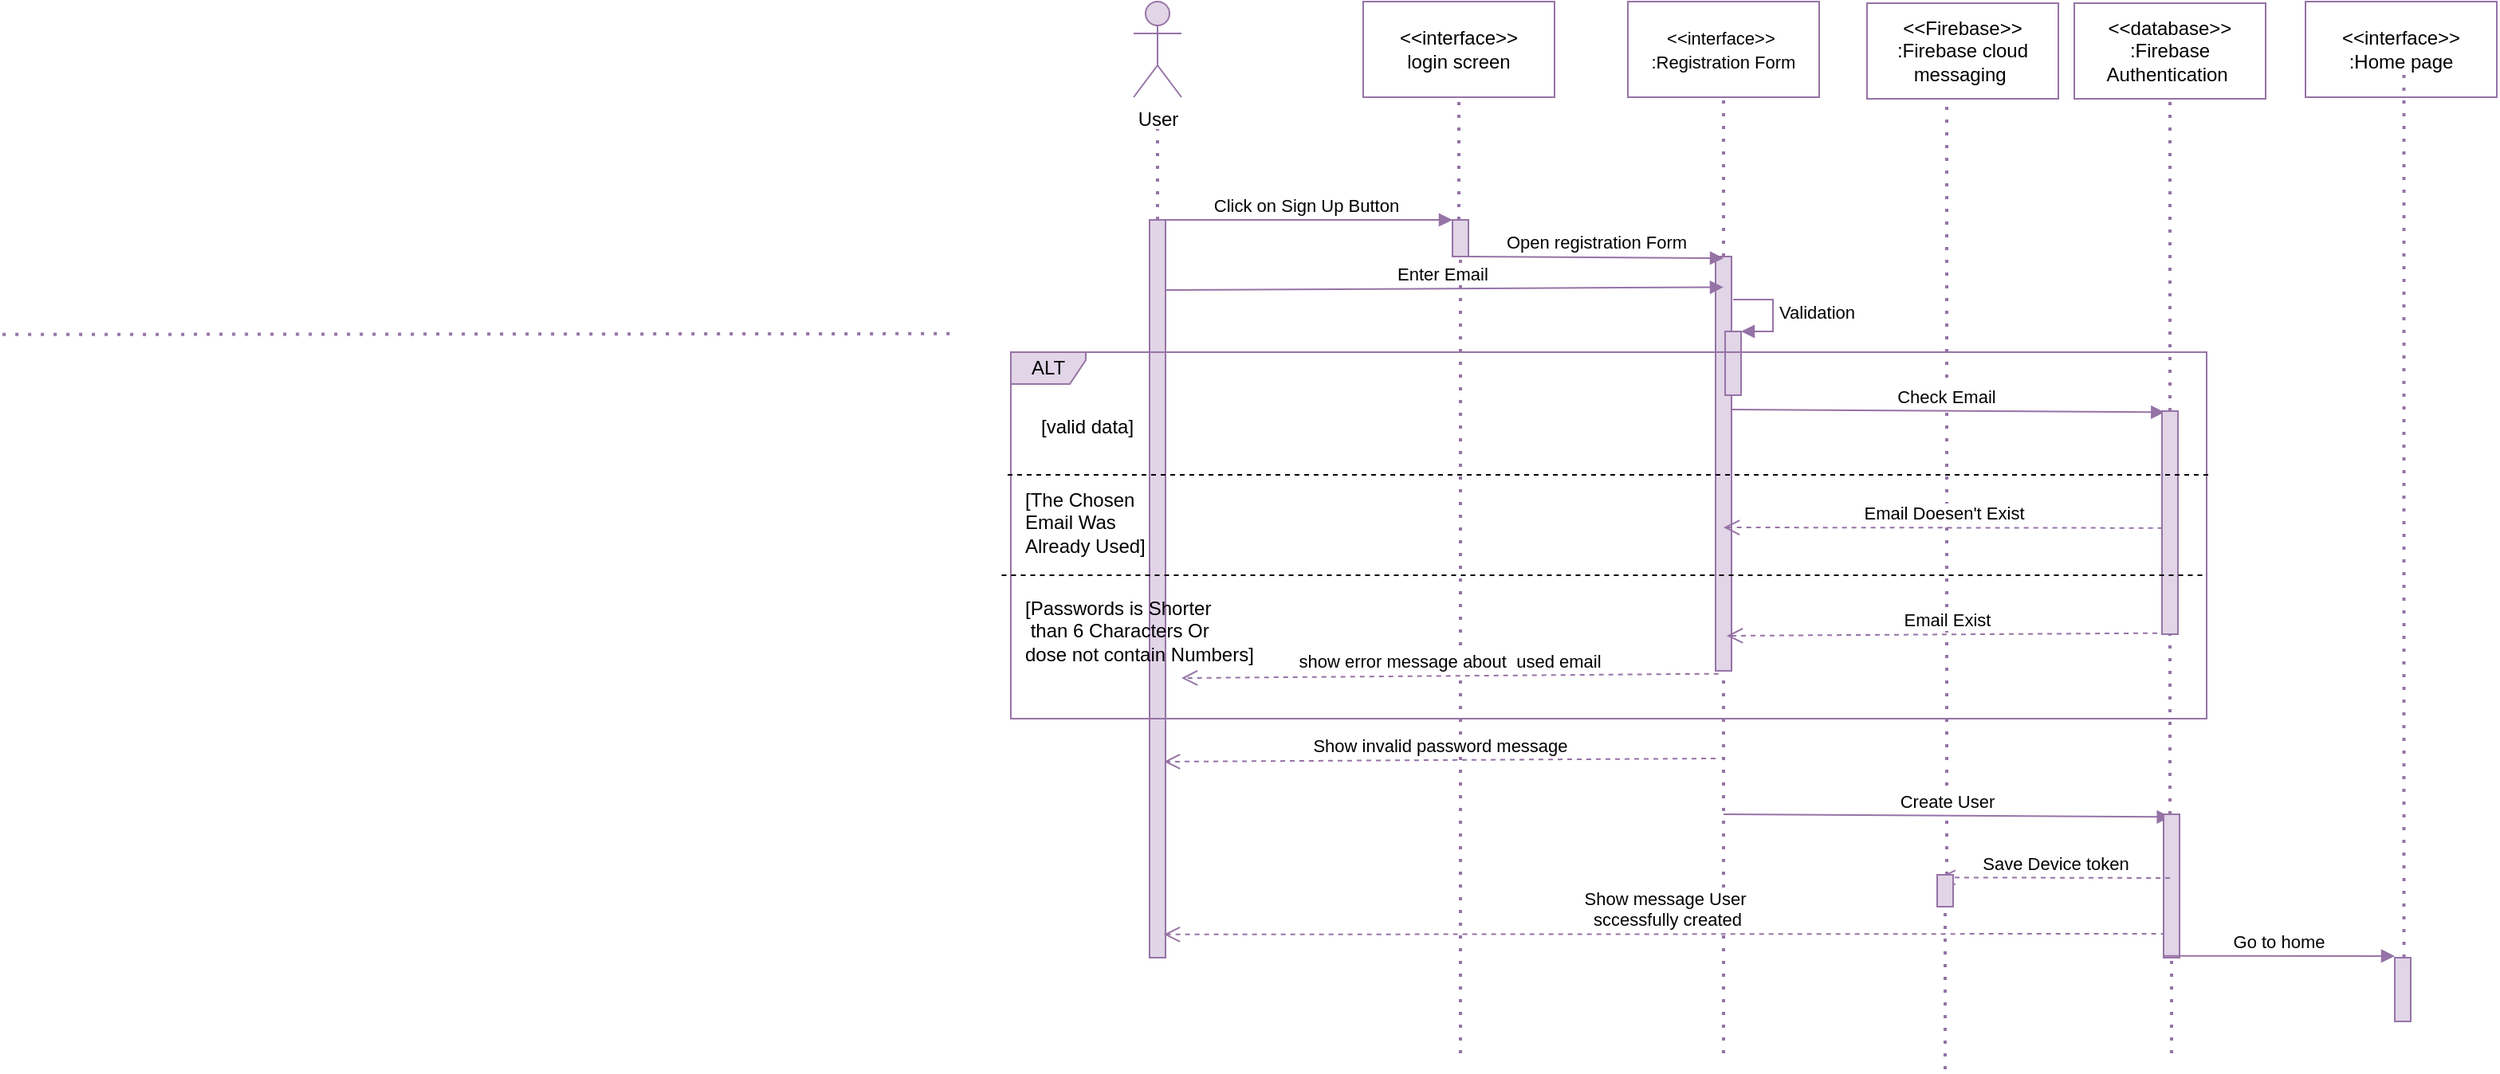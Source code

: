 <mxfile version="13.9.9" type="device" pages="2"><diagram id="bC_TjBdFZaNqBrMxomDK" name="Page-1"><mxGraphModel dx="2386" dy="1044" grid="1" gridSize="10" guides="1" tooltips="1" connect="1" arrows="1" fold="1" page="1" pageScale="1" pageWidth="850" pageHeight="1100" math="0" shadow="0"><root><mxCell id="0"/><mxCell id="1" parent="0"/><mxCell id="pqOVKnBIWBhL3LatEB23-1" value="" style="endArrow=none;dashed=1;html=1;dashPattern=1 3;strokeWidth=2;entryX=0.5;entryY=1;entryDx=0;entryDy=0;fillColor=#e1d5e7;strokeColor=#9673a6;" parent="1" source="pqOVKnBIWBhL3LatEB23-10" edge="1"><mxGeometry width="50" height="50" relative="1" as="geometry"><mxPoint x="730" y="880" as="sourcePoint"/><mxPoint x="730" y="111" as="targetPoint"/></mxGeometry></mxCell><mxCell id="HObAHBjG5xRYZwG4Q8BJ-3" value="" style="endArrow=none;dashed=1;html=1;dashPattern=1 3;strokeWidth=2;fillColor=#e1d5e7;strokeColor=#9673a6;" parent="1" source="HObAHBjG5xRYZwG4Q8BJ-2" edge="1"><mxGeometry width="50" height="50" relative="1" as="geometry"><mxPoint x="115" y="522.667" as="sourcePoint"/><mxPoint x="235" y="130" as="targetPoint"/></mxGeometry></mxCell><mxCell id="HObAHBjG5xRYZwG4Q8BJ-1" value="User" style="shape=umlActor;verticalLabelPosition=bottom;verticalAlign=top;html=1;fillColor=#e1d5e7;strokeColor=#9673a6;" parent="1" vertex="1"><mxGeometry x="220" y="50" width="30" height="60" as="geometry"/></mxCell><mxCell id="HObAHBjG5xRYZwG4Q8BJ-11" value="&amp;lt;&amp;lt;interface&amp;gt;&amp;gt;&lt;br&gt;login screen" style="rounded=0;whiteSpace=wrap;html=1;strokeColor=#9673a6;fillColor=none;" parent="1" vertex="1"><mxGeometry x="364" y="50" width="120" height="60" as="geometry"/></mxCell><mxCell id="HObAHBjG5xRYZwG4Q8BJ-12" value="" style="endArrow=none;dashed=1;html=1;dashPattern=1 3;strokeWidth=2;entryX=0.5;entryY=1;entryDx=0;entryDy=0;fillColor=#e1d5e7;strokeColor=#9673a6;" parent="1" source="HObAHBjG5xRYZwG4Q8BJ-13" target="HObAHBjG5xRYZwG4Q8BJ-11" edge="1"><mxGeometry width="50" height="50" relative="1" as="geometry"><mxPoint x="425" y="510" as="sourcePoint"/><mxPoint x="595" y="250" as="targetPoint"/></mxGeometry></mxCell><mxCell id="HObAHBjG5xRYZwG4Q8BJ-13" value="" style="html=1;points=[];perimeter=orthogonalPerimeter;fillColor=#e1d5e7;strokeColor=#9673a6;" parent="1" vertex="1"><mxGeometry x="420" y="187" width="10" height="23" as="geometry"/></mxCell><mxCell id="HObAHBjG5xRYZwG4Q8BJ-14" value="" style="endArrow=none;dashed=1;html=1;dashPattern=1 3;strokeWidth=2;entryX=0.5;entryY=1;entryDx=0;entryDy=0;fillColor=#e1d5e7;strokeColor=#9673a6;" parent="1" target="HObAHBjG5xRYZwG4Q8BJ-13" edge="1"><mxGeometry width="50" height="50" relative="1" as="geometry"><mxPoint x="425" y="710" as="sourcePoint"/><mxPoint x="425" y="110" as="targetPoint"/></mxGeometry></mxCell><mxCell id="HObAHBjG5xRYZwG4Q8BJ-18" value="Click on Sign Up Button" style="html=1;verticalAlign=bottom;endArrow=block;exitX=0.667;exitY=0;exitDx=0;exitDy=0;exitPerimeter=0;fillColor=#e1d5e7;strokeColor=#9673a6;" parent="1" source="HObAHBjG5xRYZwG4Q8BJ-2" target="HObAHBjG5xRYZwG4Q8BJ-13" edge="1"><mxGeometry width="80" relative="1" as="geometry"><mxPoint x="255" y="199" as="sourcePoint"/><mxPoint x="420" y="199" as="targetPoint"/></mxGeometry></mxCell><mxCell id="HObAHBjG5xRYZwG4Q8BJ-20" value="&lt;span style=&quot;font-size: 11px ; background-color: rgb(255 , 255 , 255)&quot;&gt;&amp;lt;&amp;lt;interface&amp;gt;&amp;gt;&amp;nbsp;&lt;br&gt;:Registration Form&lt;/span&gt;" style="rounded=0;whiteSpace=wrap;html=1;strokeColor=#9673a6;fillColor=none;" parent="1" vertex="1"><mxGeometry x="530" y="50" width="120" height="60" as="geometry"/></mxCell><mxCell id="HObAHBjG5xRYZwG4Q8BJ-21" value="" style="endArrow=none;dashed=1;html=1;dashPattern=1 3;strokeWidth=2;entryX=0.5;entryY=1;entryDx=0;entryDy=0;fillColor=#e1d5e7;strokeColor=#9673a6;" parent="1" source="HObAHBjG5xRYZwG4Q8BJ-22" target="HObAHBjG5xRYZwG4Q8BJ-20" edge="1"><mxGeometry width="50" height="50" relative="1" as="geometry"><mxPoint x="590" y="520" as="sourcePoint"/><mxPoint x="760" y="250" as="targetPoint"/></mxGeometry></mxCell><mxCell id="HObAHBjG5xRYZwG4Q8BJ-23" value="&amp;lt;&amp;lt;database&amp;gt;&amp;gt;&lt;br&gt;:Firebase&lt;br&gt;Authentication&amp;nbsp;" style="rounded=0;whiteSpace=wrap;html=1;strokeColor=#9673a6;fillColor=none;" parent="1" vertex="1"><mxGeometry x="810" y="51" width="120" height="60" as="geometry"/></mxCell><mxCell id="HObAHBjG5xRYZwG4Q8BJ-24" value="" style="endArrow=none;dashed=1;html=1;dashPattern=1 3;strokeWidth=2;entryX=0.5;entryY=1;entryDx=0;entryDy=0;fillColor=#e1d5e7;strokeColor=#9673a6;" parent="1" source="pqOVKnBIWBhL3LatEB23-2" target="HObAHBjG5xRYZwG4Q8BJ-23" edge="1"><mxGeometry width="50" height="50" relative="1" as="geometry"><mxPoint x="960" y="880" as="sourcePoint"/><mxPoint x="920" y="250" as="targetPoint"/></mxGeometry></mxCell><mxCell id="HObAHBjG5xRYZwG4Q8BJ-22" value="" style="html=1;points=[];perimeter=orthogonalPerimeter;fillColor=#e1d5e7;strokeColor=#9673a6;" parent="1" vertex="1"><mxGeometry x="585" y="210" width="10" height="260" as="geometry"/></mxCell><mxCell id="HObAHBjG5xRYZwG4Q8BJ-28" value="" style="endArrow=none;dashed=1;html=1;dashPattern=1 3;strokeWidth=2;entryX=0.5;entryY=1;entryDx=0;entryDy=0;fillColor=#e1d5e7;strokeColor=#9673a6;" parent="1" target="HObAHBjG5xRYZwG4Q8BJ-22" edge="1"><mxGeometry width="50" height="50" relative="1" as="geometry"><mxPoint x="590" y="710" as="sourcePoint"/><mxPoint x="590" y="110" as="targetPoint"/></mxGeometry></mxCell><mxCell id="HObAHBjG5xRYZwG4Q8BJ-31" value="Open registration Form" style="html=1;verticalAlign=bottom;endArrow=block;exitX=0.267;exitY=-0.005;exitDx=0;exitDy=0;exitPerimeter=0;fillColor=#e1d5e7;strokeColor=#9673a6;" parent="1" edge="1"><mxGeometry width="80" relative="1" as="geometry"><mxPoint x="430" y="210.0" as="sourcePoint"/><mxPoint x="590" y="211" as="targetPoint"/></mxGeometry></mxCell><mxCell id="HObAHBjG5xRYZwG4Q8BJ-33" value="Enter Email&amp;nbsp;" style="html=1;verticalAlign=bottom;endArrow=block;exitX=0.267;exitY=-0.005;exitDx=0;exitDy=0;exitPerimeter=0;fillColor=#e1d5e7;strokeColor=#9673a6;entryX=0.5;entryY=0.087;entryDx=0;entryDy=0;entryPerimeter=0;" parent="1" edge="1"><mxGeometry width="80" relative="1" as="geometry"><mxPoint x="240" y="231" as="sourcePoint"/><mxPoint x="590" y="229.23" as="targetPoint"/></mxGeometry></mxCell><mxCell id="HObAHBjG5xRYZwG4Q8BJ-38" value="Check Email&amp;nbsp;" style="html=1;verticalAlign=bottom;endArrow=block;exitX=0.267;exitY=-0.005;exitDx=0;exitDy=0;exitPerimeter=0;fillColor=#e1d5e7;strokeColor=#9673a6;entryX=0.167;entryY=0.005;entryDx=0;entryDy=0;entryPerimeter=0;" parent="1" target="pqOVKnBIWBhL3LatEB23-2" edge="1"><mxGeometry width="80" relative="1" as="geometry"><mxPoint x="595" y="306" as="sourcePoint"/><mxPoint x="960" y="307" as="targetPoint"/></mxGeometry></mxCell><mxCell id="HObAHBjG5xRYZwG4Q8BJ-40" value="" style="endArrow=none;dashed=1;html=1;dashPattern=1 3;strokeWidth=2;exitX=0.001;exitY=0.523;exitDx=0;exitDy=0;exitPerimeter=0;entryX=0.996;entryY=0.52;entryDx=0;entryDy=0;entryPerimeter=0;fillColor=#e1d5e7;strokeColor=#9673a6;" parent="1" edge="1"><mxGeometry width="50" height="50" relative="1" as="geometry"><mxPoint x="-489.4" y="258.91" as="sourcePoint"/><mxPoint x="107.6" y="258.4" as="targetPoint"/></mxGeometry></mxCell><mxCell id="TUSLfFgZBcZaIU3HThUf-1" value="[valid data]" style="text;html=1;align=left;verticalAlign=middle;resizable=0;points=[];autosize=1;" parent="1" vertex="1"><mxGeometry x="160" y="307" width="70" height="20" as="geometry"/></mxCell><mxCell id="TUSLfFgZBcZaIU3HThUf-4" value="[The Chosen &lt;br&gt;Email Was &lt;br&gt;Already Used]" style="text;html=1;align=left;verticalAlign=middle;resizable=0;points=[];autosize=1;" parent="1" vertex="1"><mxGeometry x="150" y="352" width="90" height="50" as="geometry"/></mxCell><mxCell id="TUSLfFgZBcZaIU3HThUf-5" value="Email Doesen't Exist" style="html=1;verticalAlign=bottom;endArrow=open;dashed=1;endSize=8;fillColor=#e1d5e7;strokeColor=#9673a6;exitX=0.033;exitY=0.524;exitDx=0;exitDy=0;exitPerimeter=0;" parent="1" source="pqOVKnBIWBhL3LatEB23-2" edge="1"><mxGeometry relative="1" as="geometry"><mxPoint x="960" y="380" as="sourcePoint"/><mxPoint x="590" y="380" as="targetPoint"/></mxGeometry></mxCell><mxCell id="TUSLfFgZBcZaIU3HThUf-7" value="Email Exist" style="html=1;verticalAlign=bottom;endArrow=open;dashed=1;endSize=8;fillColor=#e1d5e7;strokeColor=#9673a6;exitX=0.3;exitY=0.995;exitDx=0;exitDy=0;exitPerimeter=0;" parent="1" source="pqOVKnBIWBhL3LatEB23-2" edge="1"><mxGeometry relative="1" as="geometry"><mxPoint x="960" y="448" as="sourcePoint"/><mxPoint x="592" y="448" as="targetPoint"/></mxGeometry></mxCell><mxCell id="TUSLfFgZBcZaIU3HThUf-8" value="show error message about&amp;nbsp; used email" style="html=1;verticalAlign=bottom;endArrow=open;dashed=1;endSize=8;fillColor=#e1d5e7;strokeColor=#9673a6;exitX=0.186;exitY=1.007;exitDx=0;exitDy=0;exitPerimeter=0;entryX=2;entryY=0.621;entryDx=0;entryDy=0;entryPerimeter=0;" parent="1" source="HObAHBjG5xRYZwG4Q8BJ-22" target="HObAHBjG5xRYZwG4Q8BJ-2" edge="1"><mxGeometry relative="1" as="geometry"><mxPoint x="567.0" y="500" as="sourcePoint"/><mxPoint x="235" y="500" as="targetPoint"/></mxGeometry></mxCell><mxCell id="TUSLfFgZBcZaIU3HThUf-14" value="Show invalid password message" style="html=1;verticalAlign=bottom;endArrow=open;dashed=1;endSize=8;fillColor=#e1d5e7;strokeColor=#9673a6;exitX=0.186;exitY=1.007;exitDx=0;exitDy=0;exitPerimeter=0;" parent="1" edge="1"><mxGeometry relative="1" as="geometry"><mxPoint x="585.0" y="525" as="sourcePoint"/><mxPoint x="239" y="527" as="targetPoint"/></mxGeometry></mxCell><mxCell id="HObAHBjG5xRYZwG4Q8BJ-2" value="" style="html=1;points=[];perimeter=orthogonalPerimeter;fillColor=#e1d5e7;strokeColor=#9673a6;" parent="1" vertex="1"><mxGeometry x="230" y="187" width="10" height="463" as="geometry"/></mxCell><mxCell id="TUSLfFgZBcZaIU3HThUf-23" value="&amp;lt;&amp;lt;interface&amp;gt;&amp;gt;&lt;br&gt;:Home page" style="rounded=0;whiteSpace=wrap;html=1;strokeColor=#9673a6;fillColor=none;" parent="1" vertex="1"><mxGeometry x="955" y="50" width="120" height="60" as="geometry"/></mxCell><mxCell id="TUSLfFgZBcZaIU3HThUf-24" value="" style="endArrow=none;dashed=1;html=1;dashPattern=1 3;strokeWidth=2;entryX=0.5;entryY=1;entryDx=0;entryDy=0;fillColor=#e1d5e7;strokeColor=#9673a6;" parent="1" edge="1"><mxGeometry width="50" height="50" relative="1" as="geometry"><mxPoint x="1016.75" y="650.0" as="sourcePoint"/><mxPoint x="1016.75" y="93.5" as="targetPoint"/></mxGeometry></mxCell><mxCell id="TUSLfFgZBcZaIU3HThUf-32" value="Create User" style="html=1;verticalAlign=bottom;endArrow=block;fillColor=#e1d5e7;strokeColor=#9673a6;entryX=0.433;entryY=0.019;entryDx=0;entryDy=0;entryPerimeter=0;" parent="1" target="TUSLfFgZBcZaIU3HThUf-30" edge="1"><mxGeometry width="80" relative="1" as="geometry"><mxPoint x="590" y="560" as="sourcePoint"/><mxPoint x="960" y="560" as="targetPoint"/></mxGeometry></mxCell><mxCell id="TUSLfFgZBcZaIU3HThUf-40" value="Show message User&lt;br&gt;&amp;nbsp;sccessfully created" style="html=1;verticalAlign=bottom;endArrow=open;dashed=1;endSize=8;entryX=0.894;entryY=0.725;entryDx=0;entryDy=0;entryPerimeter=0;fillColor=#e1d5e7;strokeColor=#9673a6;exitX=0.133;exitY=0.833;exitDx=0;exitDy=0;exitPerimeter=0;" parent="1" source="TUSLfFgZBcZaIU3HThUf-30" edge="1"><mxGeometry relative="1" as="geometry"><mxPoint x="955" y="635.04" as="sourcePoint"/><mxPoint x="238.94" y="635.425" as="targetPoint"/></mxGeometry></mxCell><mxCell id="NxhFyi7lVWWUrR0AEi_E-1" value="" style="html=1;points=[];perimeter=orthogonalPerimeter;fillColor=#e1d5e7;strokeColor=#9673a6;" parent="1" vertex="1"><mxGeometry x="591.0" y="257" width="10" height="40" as="geometry"/></mxCell><mxCell id="NxhFyi7lVWWUrR0AEi_E-2" value="Validation" style="edgeStyle=orthogonalEdgeStyle;html=1;align=left;spacingLeft=2;endArrow=block;rounded=0;entryX=1;entryY=0;fillColor=#e1d5e7;strokeColor=#9673a6;" parent="1" target="NxhFyi7lVWWUrR0AEi_E-1" edge="1"><mxGeometry relative="1" as="geometry"><mxPoint x="596" y="237" as="sourcePoint"/><Array as="points"><mxPoint x="621.0" y="237"/></Array></mxGeometry></mxCell><mxCell id="slrXG8cycRqpQTu1H_NF-1" value="&amp;lt;&amp;lt;Firebase&amp;gt;&amp;gt;&lt;br&gt;:Firebase cloud messaging&amp;nbsp;" style="rounded=0;whiteSpace=wrap;html=1;strokeColor=#9673a6;fillColor=none;" parent="1" vertex="1"><mxGeometry x="680" y="51" width="120" height="60" as="geometry"/></mxCell><mxCell id="pqOVKnBIWBhL3LatEB23-2" value="" style="html=1;points=[];perimeter=orthogonalPerimeter;fillColor=#e1d5e7;strokeColor=#9673a6;" parent="1" vertex="1"><mxGeometry x="865" y="307" width="10" height="140" as="geometry"/></mxCell><mxCell id="pqOVKnBIWBhL3LatEB23-3" value="" style="endArrow=none;dashed=1;html=1;dashPattern=1 3;strokeWidth=2;entryX=0.5;entryY=1;entryDx=0;entryDy=0;fillColor=#e1d5e7;strokeColor=#9673a6;" parent="1" source="TUSLfFgZBcZaIU3HThUf-30" target="pqOVKnBIWBhL3LatEB23-2" edge="1"><mxGeometry width="50" height="50" relative="1" as="geometry"><mxPoint x="960" y="880.0" as="sourcePoint"/><mxPoint x="960" y="111" as="targetPoint"/></mxGeometry></mxCell><mxCell id="TUSLfFgZBcZaIU3HThUf-30" value="" style="html=1;points=[];perimeter=orthogonalPerimeter;fillColor=#e1d5e7;strokeColor=#9673a6;" parent="1" vertex="1"><mxGeometry x="866" y="560" width="10" height="90" as="geometry"/></mxCell><mxCell id="pqOVKnBIWBhL3LatEB23-4" value="" style="endArrow=none;dashed=1;html=1;dashPattern=1 3;strokeWidth=2;entryX=0.5;entryY=1;entryDx=0;entryDy=0;fillColor=#e1d5e7;strokeColor=#9673a6;" parent="1" target="TUSLfFgZBcZaIU3HThUf-30" edge="1"><mxGeometry width="50" height="50" relative="1" as="geometry"><mxPoint x="871" y="710" as="sourcePoint"/><mxPoint x="960" y="447" as="targetPoint"/></mxGeometry></mxCell><mxCell id="pqOVKnBIWBhL3LatEB23-5" value="Save Device token" style="html=1;verticalAlign=bottom;endArrow=open;dashed=1;endSize=8;fillColor=#e1d5e7;strokeColor=#9673a6;entryX=0.133;entryY=0.083;entryDx=0;entryDy=0;entryPerimeter=0;" parent="1" target="pqOVKnBIWBhL3LatEB23-10" edge="1"><mxGeometry relative="1" as="geometry"><mxPoint x="870" y="600" as="sourcePoint"/><mxPoint x="790" y="600" as="targetPoint"/></mxGeometry></mxCell><mxCell id="pqOVKnBIWBhL3LatEB23-6" value="" style="html=1;points=[];perimeter=orthogonalPerimeter;fillColor=#e1d5e7;strokeColor=#9673a6;" parent="1" vertex="1"><mxGeometry x="1011" y="650" width="10" height="40" as="geometry"/></mxCell><mxCell id="pqOVKnBIWBhL3LatEB23-8" value="Go to home" style="html=1;verticalAlign=bottom;endArrow=block;fillColor=#e1d5e7;strokeColor=#9673a6;" parent="1" edge="1"><mxGeometry width="80" relative="1" as="geometry"><mxPoint x="866" y="648.82" as="sourcePoint"/><mxPoint x="1011" y="649" as="targetPoint"/></mxGeometry></mxCell><mxCell id="pqOVKnBIWBhL3LatEB23-10" value="" style="html=1;points=[];perimeter=orthogonalPerimeter;fillColor=#e1d5e7;strokeColor=#9673a6;" parent="1" vertex="1"><mxGeometry x="724" y="598" width="10" height="20" as="geometry"/></mxCell><mxCell id="pqOVKnBIWBhL3LatEB23-11" value="" style="endArrow=none;dashed=1;html=1;dashPattern=1 3;strokeWidth=2;entryX=0.5;entryY=1;entryDx=0;entryDy=0;fillColor=#e1d5e7;strokeColor=#9673a6;" parent="1" target="pqOVKnBIWBhL3LatEB23-10" edge="1"><mxGeometry width="50" height="50" relative="1" as="geometry"><mxPoint x="729" y="720" as="sourcePoint"/><mxPoint x="730" y="111" as="targetPoint"/></mxGeometry></mxCell><mxCell id="pqOVKnBIWBhL3LatEB23-13" value="ALT" style="shape=umlFrame;whiteSpace=wrap;html=1;width=47;height=20;fillColor=#e1d5e7;strokeColor=#9673a6;" parent="1" vertex="1"><mxGeometry x="143" y="270" width="750" height="230" as="geometry"/></mxCell><mxCell id="pqOVKnBIWBhL3LatEB23-15" value="" style="endArrow=none;dashed=1;html=1;entryX=1.005;entryY=0.335;entryDx=0;entryDy=0;entryPerimeter=0;" parent="1" target="pqOVKnBIWBhL3LatEB23-13" edge="1"><mxGeometry width="50" height="50" relative="1" as="geometry"><mxPoint x="141" y="347" as="sourcePoint"/><mxPoint x="530" y="-70" as="targetPoint"/></mxGeometry></mxCell><mxCell id="pqOVKnBIWBhL3LatEB23-16" value="" style="endArrow=none;dashed=1;html=1;entryX=1.005;entryY=0.335;entryDx=0;entryDy=0;entryPerimeter=0;" parent="1" edge="1"><mxGeometry width="50" height="50" relative="1" as="geometry"><mxPoint x="137.25" y="410" as="sourcePoint"/><mxPoint x="893.0" y="410.05" as="targetPoint"/></mxGeometry></mxCell><mxCell id="TUSLfFgZBcZaIU3HThUf-13" value="[Passwords is Shorter&lt;br&gt;&amp;nbsp;than 6 Characters Or &lt;br&gt;dose not contain Numbers]" style="text;html=1;align=left;verticalAlign=middle;resizable=0;points=[];autosize=1;" parent="1" vertex="1"><mxGeometry x="150" y="420" width="160" height="50" as="geometry"/></mxCell></root></mxGraphModel></diagram><diagram id="3h4NI6V6QsBTpo2manRs" name="Page-2"><mxGraphModel dx="3894" dy="1491" grid="1" gridSize="10" guides="1" tooltips="1" connect="1" arrows="1" fold="1" page="1" pageScale="1" pageWidth="850" pageHeight="1100" math="0" shadow="0"><root><mxCell id="B3dvSgX94-yw9jVNVRhY-0"/><mxCell id="B3dvSgX94-yw9jVNVRhY-1" parent="B3dvSgX94-yw9jVNVRhY-0"/><mxCell id="b_Xq_Doa9O3blFjpWac--13" value="" style="rounded=0;whiteSpace=wrap;html=1;strokeColor=none;" parent="B3dvSgX94-yw9jVNVRhY-1" vertex="1"><mxGeometry x="-1010" y="90" width="1060" height="840" as="geometry"/></mxCell><mxCell id="b_Xq_Doa9O3blFjpWac--4" value="" style="html=1;points=[];perimeter=orthogonalPerimeter;fillColor=#e1d5e7;strokeColor=#9673a6;" parent="B3dvSgX94-yw9jVNVRhY-1" vertex="1"><mxGeometry x="-230" y="620" width="10" height="20" as="geometry"/></mxCell><mxCell id="bVtZTTflMkBx6Hbcoe5M-1" value="ALT" style="shape=umlFrame;whiteSpace=wrap;html=1;fillColor=#e1d5e7;strokeColor=#9673a6;container=0;" parent="B3dvSgX94-yw9jVNVRhY-1" vertex="1"><mxGeometry x="-960" y="600" width="960" height="250" as="geometry"/></mxCell><mxCell id="xFb6gglfKe0CKpQGHH6m-56" value="ALT" style="shape=umlFrame;whiteSpace=wrap;html=1;fillColor=#e1d5e7;strokeColor=#9673a6;container=0;" parent="B3dvSgX94-yw9jVNVRhY-1" vertex="1"><mxGeometry x="-990" y="262.59" width="1020" height="607.41" as="geometry"/></mxCell><mxCell id="Bw2q50MKTw46mEUWMkQk-50" value="USer" style="shape=umlActor;verticalLabelPosition=bottom;verticalAlign=top;html=1;fillColor=#e1d5e7;strokeColor=#9673a6;" parent="B3dvSgX94-yw9jVNVRhY-1" vertex="1"><mxGeometry x="451" y="120" width="30" height="60" as="geometry"/></mxCell><mxCell id="Bw2q50MKTw46mEUWMkQk-51" value="&amp;lt;&amp;lt;interface&amp;gt;&amp;gt;&lt;br&gt;:Login&lt;br&gt;screen" style="html=1;fillColor=#e1d5e7;strokeColor=#9673a6;" parent="B3dvSgX94-yw9jVNVRhY-1" vertex="1"><mxGeometry x="601" y="120" width="110" height="50" as="geometry"/></mxCell><mxCell id="Bw2q50MKTw46mEUWMkQk-52" value="" style="endArrow=none;dashed=1;html=1;fillColor=#e1d5e7;strokeColor=#9673a6;" parent="B3dvSgX94-yw9jVNVRhY-1" source="Bw2q50MKTw46mEUWMkQk-53" target="Bw2q50MKTw46mEUWMkQk-50" edge="1"><mxGeometry width="50" height="50" relative="1" as="geometry"><mxPoint x="466.35" y="721" as="sourcePoint"/><mxPoint x="465.41" y="250" as="targetPoint"/></mxGeometry></mxCell><mxCell id="Bw2q50MKTw46mEUWMkQk-53" value="" style="html=1;points=[];perimeter=orthogonalPerimeter;fillColor=#e1d5e7;strokeColor=#9673a6;" parent="B3dvSgX94-yw9jVNVRhY-1" vertex="1"><mxGeometry x="461" y="230" width="10" height="290" as="geometry"/></mxCell><mxCell id="Bw2q50MKTw46mEUWMkQk-55" value="" style="endArrow=none;dashed=1;html=1;fillColor=#e1d5e7;strokeColor=#9673a6;" parent="B3dvSgX94-yw9jVNVRhY-1" target="Bw2q50MKTw46mEUWMkQk-53" edge="1"><mxGeometry width="50" height="50" relative="1" as="geometry"><mxPoint x="466" y="550" as="sourcePoint"/><mxPoint x="466.018" y="180" as="targetPoint"/></mxGeometry></mxCell><mxCell id="Bw2q50MKTw46mEUWMkQk-56" value="" style="endArrow=none;dashed=1;html=1;fillColor=#e1d5e7;strokeColor=#9673a6;entryX=0.5;entryY=1;entryDx=0;entryDy=0;" parent="B3dvSgX94-yw9jVNVRhY-1" source="Bw2q50MKTw46mEUWMkQk-59" target="Bw2q50MKTw46mEUWMkQk-51" edge="1"><mxGeometry width="50" height="50" relative="1" as="geometry"><mxPoint x="655" y="690" as="sourcePoint"/><mxPoint x="655.41" y="180" as="targetPoint"/></mxGeometry></mxCell><mxCell id="Bw2q50MKTw46mEUWMkQk-57" value="&amp;lt;&amp;lt;Database&amp;gt;&amp;gt;&lt;br&gt;:Firebase&amp;nbsp;&lt;br&gt;authentication&amp;nbsp;" style="html=1;fillColor=#e1d5e7;strokeColor=#9673a6;" parent="B3dvSgX94-yw9jVNVRhY-1" vertex="1"><mxGeometry x="761" y="120" width="110" height="50" as="geometry"/></mxCell><mxCell id="Bw2q50MKTw46mEUWMkQk-58" value="" style="endArrow=none;dashed=1;html=1;fillColor=#e1d5e7;strokeColor=#9673a6;entryX=0.5;entryY=1;entryDx=0;entryDy=0;" parent="B3dvSgX94-yw9jVNVRhY-1" source="Bw2q50MKTw46mEUWMkQk-64" target="Bw2q50MKTw46mEUWMkQk-57" edge="1"><mxGeometry width="50" height="50" relative="1" as="geometry"><mxPoint x="816" y="679" as="sourcePoint"/><mxPoint x="802.0" y="180" as="targetPoint"/></mxGeometry></mxCell><mxCell id="Bw2q50MKTw46mEUWMkQk-60" value="" style="endArrow=none;dashed=1;html=1;fillColor=#e1d5e7;strokeColor=#9673a6;entryX=0.5;entryY=1;entryDx=0;entryDy=0;" parent="B3dvSgX94-yw9jVNVRhY-1" target="Bw2q50MKTw46mEUWMkQk-59" edge="1"><mxGeometry width="50" height="50" relative="1" as="geometry"><mxPoint x="656" y="540" as="sourcePoint"/><mxPoint x="656.0" y="170" as="targetPoint"/></mxGeometry></mxCell><mxCell id="Bw2q50MKTw46mEUWMkQk-65" value="" style="endArrow=none;dashed=1;html=1;fillColor=#e1d5e7;strokeColor=#9673a6;entryX=0.5;entryY=1;entryDx=0;entryDy=0;" parent="B3dvSgX94-yw9jVNVRhY-1" target="Bw2q50MKTw46mEUWMkQk-64" edge="1"><mxGeometry width="50" height="50" relative="1" as="geometry"><mxPoint x="816" y="550" as="sourcePoint"/><mxPoint x="816" y="170" as="targetPoint"/></mxGeometry></mxCell><mxCell id="Bw2q50MKTw46mEUWMkQk-67" value="enter login data" style="html=1;verticalAlign=bottom;endArrow=block;fillColor=#e1d5e7;strokeColor=#9673a6;" parent="B3dvSgX94-yw9jVNVRhY-1" edge="1"><mxGeometry width="80" relative="1" as="geometry"><mxPoint x="471" y="229" as="sourcePoint"/><mxPoint x="651" y="229" as="targetPoint"/></mxGeometry></mxCell><mxCell id="Bw2q50MKTw46mEUWMkQk-70" value="" style="group;container=1;" parent="B3dvSgX94-yw9jVNVRhY-1" vertex="1" connectable="0"><mxGeometry x="481" y="250" width="660" height="410" as="geometry"/></mxCell><mxCell id="Bw2q50MKTw46mEUWMkQk-68" value="ALT" style="shape=umlFrame;whiteSpace=wrap;html=1;fillColor=#e1d5e7;strokeColor=#9673a6;container=0;" parent="Bw2q50MKTw46mEUWMkQk-70" vertex="1"><mxGeometry x="-120" y="12.59" width="640" height="237.41" as="geometry"/></mxCell><mxCell id="Bw2q50MKTw46mEUWMkQk-69" value="" style="endArrow=none;dashed=1;html=1;fillColor=#e1d5e7;strokeColor=#9673a6;entryX=-0.004;entryY=0.565;entryDx=0;entryDy=0;entryPerimeter=0;" parent="Bw2q50MKTw46mEUWMkQk-70" target="Bw2q50MKTw46mEUWMkQk-68" edge="1"><mxGeometry width="50" height="50" relative="1" as="geometry"><mxPoint x="519" y="144" as="sourcePoint"/><mxPoint x="-81" y="144" as="targetPoint"/></mxGeometry></mxCell><mxCell id="ctWoTsi1yTUHSpK2AkZ9-0" value="exist log in data" style="html=1;verticalAlign=bottom;endArrow=open;dashed=1;endSize=8;fillColor=#e1d5e7;strokeColor=#9673a6;" parent="Bw2q50MKTw46mEUWMkQk-70" edge="1"><mxGeometry relative="1" as="geometry"><mxPoint x="330" y="85.63" as="sourcePoint"/><mxPoint x="180" y="85.63" as="targetPoint"/></mxGeometry></mxCell><mxCell id="ctWoTsi1yTUHSpK2AkZ9-3" value="Go to home" style="html=1;verticalAlign=bottom;endArrow=open;dashed=1;endSize=8;fillColor=#e1d5e7;strokeColor=#9673a6;entryX=0.5;entryY=-0.013;entryDx=0;entryDy=0;entryPerimeter=0;" parent="Bw2q50MKTw46mEUWMkQk-70" target="ctWoTsi1yTUHSpK2AkZ9-4" edge="1"><mxGeometry relative="1" as="geometry"><mxPoint x="343" y="105.778" as="sourcePoint"/><mxPoint x="640" y="113.333" as="targetPoint"/></mxGeometry></mxCell><mxCell id="ctWoTsi1yTUHSpK2AkZ9-4" value="" style="html=1;points=[];perimeter=orthogonalPerimeter;fillColor=#e1d5e7;strokeColor=#9673a6;" parent="Bw2q50MKTw46mEUWMkQk-70" vertex="1"><mxGeometry x="475" y="107.037" width="10" height="31.481" as="geometry"/></mxCell><mxCell id="Bw2q50MKTw46mEUWMkQk-64" value="" style="html=1;points=[];perimeter=orthogonalPerimeter;fillColor=#e1d5e7;strokeColor=#9673a6;" parent="Bw2q50MKTw46mEUWMkQk-70" vertex="1"><mxGeometry x="330" y="-12.59" width="10" height="122.59" as="geometry"/></mxCell><mxCell id="xFb6gglfKe0CKpQGHH6m-6" value="Email or password&lt;br&gt;&amp;nbsp;are wrong" style="html=1;verticalAlign=bottom;endArrow=open;dashed=1;endSize=8;fillColor=#e1d5e7;strokeColor=#9673a6;" parent="Bw2q50MKTw46mEUWMkQk-70" edge="1"><mxGeometry x="120" y="377.778" as="geometry"><mxPoint x="330" y="239.259" as="sourcePoint"/><mxPoint x="180" y="239.259" as="targetPoint"/></mxGeometry></mxCell><mxCell id="xFb6gglfKe0CKpQGHH6m-9" value="Check your internet &lt;br&gt;connection" style="html=1;verticalAlign=bottom;endArrow=open;dashed=1;endSize=8;fillColor=#e1d5e7;strokeColor=#9673a6;" parent="Bw2q50MKTw46mEUWMkQk-70" edge="1"><mxGeometry y="12.593" as="geometry"><mxPoint x="330.0" y="188.889" as="sourcePoint"/><mxPoint x="180.0" y="188.889" as="targetPoint"/></mxGeometry></mxCell><mxCell id="Bw2q50MKTw46mEUWMkQk-72" value="[correct login data]" style="text;html=1;strokeColor=none;fillColor=none;align=center;verticalAlign=middle;whiteSpace=wrap;rounded=0;" parent="Bw2q50MKTw46mEUWMkQk-70" vertex="1"><mxGeometry x="-121" y="57.78" width="107.96" height="20" as="geometry"/></mxCell><mxCell id="ctWoTsi1yTUHSpK2AkZ9-6" value="[invalid login data]" style="text;html=1;strokeColor=none;fillColor=none;align=center;verticalAlign=middle;whiteSpace=wrap;rounded=0;" parent="Bw2q50MKTw46mEUWMkQk-70" vertex="1"><mxGeometry x="-121" y="167.78" width="107.96" height="20" as="geometry"/></mxCell><mxCell id="b_Xq_Doa9O3blFjpWac--0" value="" style="html=1;points=[];perimeter=orthogonalPerimeter;fillColor=#e1d5e7;strokeColor=#9673a6;" parent="Bw2q50MKTw46mEUWMkQk-70" vertex="1"><mxGeometry x="169" y="187.78" width="10" height="60" as="geometry"/></mxCell><mxCell id="b_Xq_Doa9O3blFjpWac--2" value="" style="html=1;points=[];perimeter=orthogonalPerimeter;fillColor=#e1d5e7;strokeColor=#9673a6;" parent="Bw2q50MKTw46mEUWMkQk-70" vertex="1"><mxGeometry x="330" y="177.78" width="10" height="70" as="geometry"/></mxCell><mxCell id="Bw2q50MKTw46mEUWMkQk-59" value="" style="html=1;points=[];perimeter=orthogonalPerimeter;fillColor=#e1d5e7;strokeColor=#9673a6;" parent="B3dvSgX94-yw9jVNVRhY-1" vertex="1"><mxGeometry x="651" y="230" width="10" height="110" as="geometry"/></mxCell><mxCell id="bawxOi_4mSynMdg7C2zz-0" value="Check login Data&amp;nbsp;" style="html=1;verticalAlign=bottom;endArrow=block;exitX=0.267;exitY=-0.005;exitDx=0;exitDy=0;exitPerimeter=0;fillColor=#e1d5e7;strokeColor=#9673a6;" parent="B3dvSgX94-yw9jVNVRhY-1" edge="1"><mxGeometry width="80" relative="1" as="geometry"><mxPoint x="661.76" y="240" as="sourcePoint"/><mxPoint x="811" y="241" as="targetPoint"/></mxGeometry></mxCell><mxCell id="xFb6gglfKe0CKpQGHH6m-2" value="" style="group" parent="B3dvSgX94-yw9jVNVRhY-1" vertex="1" connectable="0"><mxGeometry x="911" y="120" width="110" height="400" as="geometry"/></mxCell><mxCell id="Bw2q50MKTw46mEUWMkQk-71" value="&amp;lt;&amp;lt;interface&amp;gt;&amp;gt;&lt;br&gt;:Home" style="html=1;fillColor=#e1d5e7;strokeColor=#9673a6;" parent="xFb6gglfKe0CKpQGHH6m-2" vertex="1"><mxGeometry width="110" height="35.503" as="geometry"/></mxCell><mxCell id="ctWoTsi1yTUHSpK2AkZ9-1" value="" style="endArrow=none;dashed=1;html=1;fillColor=#e1d5e7;strokeColor=#9673a6;entryX=0.5;entryY=1;entryDx=0;entryDy=0;" parent="xFb6gglfKe0CKpQGHH6m-2" source="ctWoTsi1yTUHSpK2AkZ9-4" edge="1"><mxGeometry width="50" height="50" relative="1" as="geometry"><mxPoint x="50" y="400" as="sourcePoint"/><mxPoint x="50.5" y="35.503" as="targetPoint"/></mxGeometry></mxCell><mxCell id="ctWoTsi1yTUHSpK2AkZ9-5" value="" style="endArrow=none;dashed=1;html=1;fillColor=#e1d5e7;strokeColor=#9673a6;entryX=0.5;entryY=1;entryDx=0;entryDy=0;" parent="xFb6gglfKe0CKpQGHH6m-2" target="ctWoTsi1yTUHSpK2AkZ9-4" edge="1"><mxGeometry width="50" height="50" relative="1" as="geometry"><mxPoint x="50" y="400" as="sourcePoint"/><mxPoint x="50.5" y="35.503" as="targetPoint"/></mxGeometry></mxCell><mxCell id="xFb6gglfKe0CKpQGHH6m-21" value="USer" style="shape=umlActor;verticalLabelPosition=bottom;verticalAlign=top;html=1;fillColor=#e1d5e7;strokeColor=#9673a6;" parent="B3dvSgX94-yw9jVNVRhY-1" vertex="1"><mxGeometry x="-880" y="120" width="30" height="60" as="geometry"/></mxCell><mxCell id="xFb6gglfKe0CKpQGHH6m-22" value="Login&lt;br&gt;screen" style="html=1;fillColor=#e1d5e7;strokeColor=#9673a6;" parent="B3dvSgX94-yw9jVNVRhY-1" vertex="1"><mxGeometry x="-730" y="120" width="110" height="50" as="geometry"/></mxCell><mxCell id="xFb6gglfKe0CKpQGHH6m-23" value="" style="endArrow=none;dashed=1;html=1;fillColor=#e1d5e7;strokeColor=#9673a6;" parent="B3dvSgX94-yw9jVNVRhY-1" source="xFb6gglfKe0CKpQGHH6m-24" target="xFb6gglfKe0CKpQGHH6m-21" edge="1"><mxGeometry width="50" height="50" relative="1" as="geometry"><mxPoint x="-864.65" y="721" as="sourcePoint"/><mxPoint x="-865.59" y="250" as="targetPoint"/></mxGeometry></mxCell><mxCell id="xFb6gglfKe0CKpQGHH6m-24" value="" style="html=1;points=[];perimeter=orthogonalPerimeter;fillColor=#e1d5e7;strokeColor=#9673a6;" parent="B3dvSgX94-yw9jVNVRhY-1" vertex="1"><mxGeometry x="-870" y="230" width="10" height="340" as="geometry"/></mxCell><mxCell id="xFb6gglfKe0CKpQGHH6m-25" value="" style="endArrow=none;dashed=1;html=1;fillColor=#e1d5e7;strokeColor=#9673a6;" parent="B3dvSgX94-yw9jVNVRhY-1" source="b_Xq_Doa9O3blFjpWac--9" target="xFb6gglfKe0CKpQGHH6m-24" edge="1"><mxGeometry width="50" height="50" relative="1" as="geometry"><mxPoint x="-865" y="920" as="sourcePoint"/><mxPoint x="-864.982" y="180" as="targetPoint"/></mxGeometry></mxCell><mxCell id="xFb6gglfKe0CKpQGHH6m-26" value="" style="endArrow=none;dashed=1;html=1;fillColor=#e1d5e7;strokeColor=#9673a6;entryX=0.5;entryY=1;entryDx=0;entryDy=0;" parent="B3dvSgX94-yw9jVNVRhY-1" source="xFb6gglfKe0CKpQGHH6m-45" target="xFb6gglfKe0CKpQGHH6m-22" edge="1"><mxGeometry width="50" height="50" relative="1" as="geometry"><mxPoint x="-676" y="690" as="sourcePoint"/><mxPoint x="-675.59" y="180" as="targetPoint"/></mxGeometry></mxCell><mxCell id="xFb6gglfKe0CKpQGHH6m-29" value="" style="endArrow=none;dashed=1;html=1;fillColor=#e1d5e7;strokeColor=#9673a6;entryX=0.5;entryY=1;entryDx=0;entryDy=0;" parent="B3dvSgX94-yw9jVNVRhY-1" target="xFb6gglfKe0CKpQGHH6m-45" edge="1"><mxGeometry width="50" height="50" relative="1" as="geometry"><mxPoint x="-675" y="920" as="sourcePoint"/><mxPoint x="-675.0" y="170" as="targetPoint"/></mxGeometry></mxCell><mxCell id="xFb6gglfKe0CKpQGHH6m-31" value="enter login data" style="html=1;verticalAlign=bottom;endArrow=block;fillColor=#e1d5e7;strokeColor=#9673a6;" parent="B3dvSgX94-yw9jVNVRhY-1" edge="1"><mxGeometry width="80" relative="1" as="geometry"><mxPoint x="-860" y="229" as="sourcePoint"/><mxPoint x="-680" y="229" as="targetPoint"/></mxGeometry></mxCell><mxCell id="xFb6gglfKe0CKpQGHH6m-45" value="" style="html=1;points=[];perimeter=orthogonalPerimeter;fillColor=#e1d5e7;strokeColor=#9673a6;" parent="B3dvSgX94-yw9jVNVRhY-1" vertex="1"><mxGeometry x="-680" y="230" width="10" height="310" as="geometry"/></mxCell><mxCell id="xFb6gglfKe0CKpQGHH6m-42" value="Click reset password&amp;nbsp;" style="html=1;verticalAlign=bottom;endArrow=block;fillColor=#e1d5e7;strokeColor=#9673a6;" parent="B3dvSgX94-yw9jVNVRhY-1" edge="1"><mxGeometry x="-850" y="250" width="80" as="geometry"><mxPoint x="-860" y="516.963" as="sourcePoint"/><mxPoint x="-680" y="516.963" as="targetPoint"/></mxGeometry></mxCell><mxCell id="xFb6gglfKe0CKpQGHH6m-50" value="&amp;lt;&amp;lt;interface&amp;gt;&amp;gt;&lt;br&gt;:Home" style="html=1;fillColor=#e1d5e7;strokeColor=#9673a6;" parent="B3dvSgX94-yw9jVNVRhY-1" vertex="1"><mxGeometry x="-572" y="120" width="110" height="50" as="geometry"/></mxCell><mxCell id="xFb6gglfKe0CKpQGHH6m-51" value="" style="endArrow=none;dashed=1;html=1;fillColor=#e1d5e7;strokeColor=#9673a6;entryX=0.5;entryY=1;entryDx=0;entryDy=0;" parent="B3dvSgX94-yw9jVNVRhY-1" edge="1"><mxGeometry x="-572" y="120" width="50" height="50" as="geometry"><mxPoint x="-521" y="910" as="sourcePoint"/><mxPoint x="-521.5" y="170" as="targetPoint"/></mxGeometry></mxCell><mxCell id="xFb6gglfKe0CKpQGHH6m-48" value="&amp;lt;&amp;lt;interface&amp;gt;&amp;gt;&lt;br&gt;:password&amp;nbsp;&lt;br&gt;reset Screen" style="html=1;fillColor=#e1d5e7;strokeColor=#9673a6;" parent="B3dvSgX94-yw9jVNVRhY-1" vertex="1"><mxGeometry x="-420" y="120" width="110" height="50" as="geometry"/></mxCell><mxCell id="xFb6gglfKe0CKpQGHH6m-33" value="" style="endArrow=none;dashed=1;html=1;fillColor=#e1d5e7;strokeColor=#9673a6;" parent="B3dvSgX94-yw9jVNVRhY-1" source="Vrh5HzCyvBlUG0eit6Tu-0" edge="1"><mxGeometry x="-1007" y="250" width="50" height="50" as="geometry"><mxPoint x="-370" y="1030.952" as="sourcePoint"/><mxPoint x="-370" y="170" as="targetPoint"/></mxGeometry></mxCell><mxCell id="xFb6gglfKe0CKpQGHH6m-27" value="&amp;lt;&amp;lt;Database &amp;gt;&amp;gt;&lt;br&gt;:Firebase&lt;br&gt;&amp;nbsp;Authentication&amp;nbsp;" style="html=1;fillColor=#e1d5e7;strokeColor=#9673a6;" parent="B3dvSgX94-yw9jVNVRhY-1" vertex="1"><mxGeometry x="-140" y="120" width="110" height="50" as="geometry"/></mxCell><mxCell id="xFb6gglfKe0CKpQGHH6m-30" value="" style="endArrow=none;dashed=1;html=1;fillColor=#e1d5e7;strokeColor=#9673a6;entryX=0.343;entryY=1.003;entryDx=0;entryDy=0;entryPerimeter=0;" parent="B3dvSgX94-yw9jVNVRhY-1" edge="1"><mxGeometry x="-348.0" y="120" width="50" height="50" as="geometry"><mxPoint x="-86" y="920" as="sourcePoint"/><mxPoint x="-85.57" y="801.688" as="targetPoint"/></mxGeometry></mxCell><mxCell id="xFb6gglfKe0CKpQGHH6m-46" value="Check login Data&amp;nbsp;" style="html=1;verticalAlign=bottom;endArrow=block;fillColor=#e1d5e7;strokeColor=#9673a6;" parent="B3dvSgX94-yw9jVNVRhY-1" edge="1"><mxGeometry x="-350.0" y="120" width="80" as="geometry"><mxPoint x="-675" y="241" as="sourcePoint"/><mxPoint x="-80" y="240" as="targetPoint"/></mxGeometry></mxCell><mxCell id="xFb6gglfKe0CKpQGHH6m-36" value="exist log in data" style="html=1;verticalAlign=bottom;endArrow=open;dashed=1;endSize=8;fillColor=#e1d5e7;strokeColor=#9673a6;entryX=0.922;entryY=0.364;entryDx=0;entryDy=0;entryPerimeter=0;exitX=-0.127;exitY=0.095;exitDx=0;exitDy=0;exitPerimeter=0;" parent="B3dvSgX94-yw9jVNVRhY-1" edge="1"><mxGeometry x="-530" y="207" as="geometry"><mxPoint x="-90.27" y="290.856" as="sourcePoint"/><mxPoint x="-670.78" y="292.56" as="targetPoint"/></mxGeometry></mxCell><mxCell id="xFb6gglfKe0CKpQGHH6m-37" value="Go to home" style="html=1;verticalAlign=bottom;endArrow=open;dashed=1;endSize=8;fillColor=#e1d5e7;strokeColor=#9673a6;exitX=-0.049;exitY=0.15;exitDx=0;exitDy=0;exitPerimeter=0;" parent="B3dvSgX94-yw9jVNVRhY-1" edge="1"><mxGeometry x="-530" y="214" as="geometry"><mxPoint x="-89.49" y="321.798" as="sourcePoint"/><mxPoint x="-520" y="321" as="targetPoint"/></mxGeometry></mxCell><mxCell id="xFb6gglfKe0CKpQGHH6m-40" value="Wrong password" style="html=1;verticalAlign=bottom;endArrow=open;dashed=1;endSize=8;fillColor=#e1d5e7;strokeColor=#9673a6;exitX=0.108;exitY=0.432;exitDx=0;exitDy=0;exitPerimeter=0;" parent="B3dvSgX94-yw9jVNVRhY-1" edge="1"><mxGeometry x="-410" y="617.778" as="geometry"><mxPoint x="-87.92" y="480.449" as="sourcePoint"/><mxPoint x="-675" y="479" as="targetPoint"/></mxGeometry></mxCell><mxCell id="xFb6gglfKe0CKpQGHH6m-43" value="Check your internet &lt;br&gt;connection" style="html=1;verticalAlign=bottom;endArrow=open;dashed=1;endSize=8;fillColor=#e1d5e7;strokeColor=#9673a6;entryX=0.967;entryY=0.669;entryDx=0;entryDy=0;entryPerimeter=0;exitX=0.108;exitY=0.36;exitDx=0;exitDy=0;exitPerimeter=0;" parent="B3dvSgX94-yw9jVNVRhY-1" target="xFb6gglfKe0CKpQGHH6m-45" edge="1"><mxGeometry x="-530" y="262.593" as="geometry"><mxPoint x="-87.92" y="439.942" as="sourcePoint"/><mxPoint x="-350.0" y="438.889" as="targetPoint"/></mxGeometry></mxCell><mxCell id="xFb6gglfKe0CKpQGHH6m-28" value="" style="endArrow=none;dashed=1;html=1;fillColor=#e1d5e7;strokeColor=#9673a6;entryX=0.5;entryY=1;entryDx=0;entryDy=0;" parent="B3dvSgX94-yw9jVNVRhY-1" target="xFb6gglfKe0CKpQGHH6m-27" edge="1"><mxGeometry x="-350.0" y="120" width="50" height="50" as="geometry"><mxPoint x="-85" y="237.41" as="sourcePoint"/><mxPoint x="-879" y="300" as="targetPoint"/></mxGeometry></mxCell><mxCell id="xFb6gglfKe0CKpQGHH6m-57" value="[correct login data]" style="text;html=1;strokeColor=none;fillColor=none;align=center;verticalAlign=middle;whiteSpace=wrap;rounded=0;" parent="B3dvSgX94-yw9jVNVRhY-1" vertex="1"><mxGeometry x="-977.96" y="302" width="107.96" height="20" as="geometry"/></mxCell><mxCell id="xFb6gglfKe0CKpQGHH6m-58" value="[invalid login data]" style="text;html=1;strokeColor=none;fillColor=none;align=center;verticalAlign=middle;whiteSpace=wrap;rounded=0;" parent="B3dvSgX94-yw9jVNVRhY-1" vertex="1"><mxGeometry x="-987.96" y="420" width="107.96" height="20" as="geometry"/></mxCell><mxCell id="xFb6gglfKe0CKpQGHH6m-59" value="" style="html=1;points=[];perimeter=orthogonalPerimeter;fillColor=#e1d5e7;strokeColor=#9673a6;" parent="B3dvSgX94-yw9jVNVRhY-1" vertex="1"><mxGeometry x="-527" y="322" width="10" height="40" as="geometry"/></mxCell><mxCell id="xFb6gglfKe0CKpQGHH6m-60" value="" style="endArrow=none;dashed=1;html=1;fillColor=#e1d5e7;exitX=1.008;exitY=0.213;exitDx=0;exitDy=0;exitPerimeter=0;" parent="B3dvSgX94-yw9jVNVRhY-1" source="xFb6gglfKe0CKpQGHH6m-56" edge="1"><mxGeometry width="50" height="50" relative="1" as="geometry"><mxPoint x="-60.0" y="389.72" as="sourcePoint"/><mxPoint x="-990" y="391" as="targetPoint"/></mxGeometry></mxCell><mxCell id="Vrh5HzCyvBlUG0eit6Tu-0" value="" style="html=1;points=[];perimeter=orthogonalPerimeter;fillColor=#e1d5e7;strokeColor=#9673a6;" parent="B3dvSgX94-yw9jVNVRhY-1" vertex="1"><mxGeometry x="-376" y="564" width="10" height="22" as="geometry"/></mxCell><mxCell id="Vrh5HzCyvBlUG0eit6Tu-1" value="" style="endArrow=none;dashed=1;html=1;fillColor=#e1d5e7;strokeColor=#9673a6;" parent="B3dvSgX94-yw9jVNVRhY-1" target="Vrh5HzCyvBlUG0eit6Tu-0" edge="1"><mxGeometry x="-1007" y="250" width="50" height="50" as="geometry"><mxPoint x="-370" y="920" as="sourcePoint"/><mxPoint x="-370" y="170" as="targetPoint"/></mxGeometry></mxCell><mxCell id="Vrh5HzCyvBlUG0eit6Tu-2" value="Enter Your Email" style="html=1;verticalAlign=bottom;endArrow=block;fillColor=#e1d5e7;strokeColor=#9673a6;entryX=0.444;entryY=0.045;entryDx=0;entryDy=0;entryPerimeter=0;" parent="B3dvSgX94-yw9jVNVRhY-1" target="Vrh5HzCyvBlUG0eit6Tu-0" edge="1"><mxGeometry x="-850" y="299.67" width="80" as="geometry"><mxPoint x="-860" y="565" as="sourcePoint"/><mxPoint x="-373.19" y="565.157" as="targetPoint"/></mxGeometry></mxCell><mxCell id="Vrh5HzCyvBlUG0eit6Tu-3" value="Check the email" style="html=1;verticalAlign=bottom;endArrow=block;fillColor=#e1d5e7;strokeColor=#9673a6;" parent="B3dvSgX94-yw9jVNVRhY-1" edge="1"><mxGeometry width="80" relative="1" as="geometry"><mxPoint x="-370" y="585" as="sourcePoint"/><mxPoint x="-88" y="585" as="targetPoint"/></mxGeometry></mxCell><mxCell id="bVtZTTflMkBx6Hbcoe5M-4" value="" style="group;container=1;" parent="B3dvSgX94-yw9jVNVRhY-1" vertex="1" connectable="0"><mxGeometry x="-280" y="120" width="110" height="521" as="geometry"/></mxCell><mxCell id="bVtZTTflMkBx6Hbcoe5M-2" value="Email" style="html=1;fillColor=#e1d5e7;strokeColor=#9673a6;" parent="bVtZTTflMkBx6Hbcoe5M-4" vertex="1"><mxGeometry width="110" height="50" as="geometry"/></mxCell><mxCell id="bVtZTTflMkBx6Hbcoe5M-3" value="" style="endArrow=none;dashed=1;html=1;fillColor=#e1d5e7;strokeColor=#9673a6;" parent="bVtZTTflMkBx6Hbcoe5M-4" edge="1"><mxGeometry width="50" height="50" relative="1" as="geometry"><mxPoint x="54" y="790" as="sourcePoint"/><mxPoint x="54.29" y="50" as="targetPoint"/></mxGeometry></mxCell><mxCell id="bVtZTTflMkBx6Hbcoe5M-6" value="" style="html=1;points=[];perimeter=orthogonalPerimeter;fillColor=#e1d5e7;strokeColor=#9673a6;" parent="B3dvSgX94-yw9jVNVRhY-1" vertex="1"><mxGeometry x="-89" y="237.41" width="10" height="562.59" as="geometry"/></mxCell><mxCell id="bVtZTTflMkBx6Hbcoe5M-8" value="[Valid Email]" style="text;html=1;strokeColor=none;fillColor=none;align=center;verticalAlign=middle;whiteSpace=wrap;rounded=0;" parent="B3dvSgX94-yw9jVNVRhY-1" vertex="1"><mxGeometry x="-977.96" y="650" width="107.96" height="20" as="geometry"/></mxCell><mxCell id="bVtZTTflMkBx6Hbcoe5M-9" value="send email with link" style="html=1;verticalAlign=bottom;endArrow=open;dashed=1;endSize=8;fillColor=#e1d5e7;strokeColor=#9673a6;" parent="B3dvSgX94-yw9jVNVRhY-1" edge="1"><mxGeometry x="-527" y="514" as="geometry"><mxPoint x="-86" y="621" as="sourcePoint"/><mxPoint x="-230" y="621" as="targetPoint"/></mxGeometry></mxCell><mxCell id="bVtZTTflMkBx6Hbcoe5M-10" value="enter new password" style="html=1;verticalAlign=bottom;endArrow=block;fillColor=#e1d5e7;strokeColor=#9673a6;entryX=-0.322;entryY=0.823;entryDx=0;entryDy=0;entryPerimeter=0;" parent="B3dvSgX94-yw9jVNVRhY-1" edge="1"><mxGeometry x="-645.0" y="558" width="80" as="geometry"><mxPoint x="-860" y="678" as="sourcePoint"/><mxPoint x="-92.22" y="678.422" as="targetPoint"/></mxGeometry></mxCell><mxCell id="bVtZTTflMkBx6Hbcoe5M-11" value="" style="endArrow=none;dashed=1;html=1;fillColor=#e1d5e7;exitX=1;exitY=0.355;exitDx=0;exitDy=0;exitPerimeter=0;" parent="B3dvSgX94-yw9jVNVRhY-1" edge="1"><mxGeometry width="50" height="50" relative="1" as="geometry"><mxPoint y="756.081" as="sourcePoint"/><mxPoint x="-960" y="756" as="targetPoint"/></mxGeometry></mxCell><mxCell id="bVtZTTflMkBx6Hbcoe5M-12" value="[invalid Email]" style="text;html=1;strokeColor=none;fillColor=none;align=center;verticalAlign=middle;whiteSpace=wrap;rounded=0;" parent="B3dvSgX94-yw9jVNVRhY-1" vertex="1"><mxGeometry x="-970" y="766" width="107.96" height="20" as="geometry"/></mxCell><mxCell id="bVtZTTflMkBx6Hbcoe5M-16" value="" style="html=1;points=[];perimeter=orthogonalPerimeter;fillColor=#e1d5e7;strokeColor=#9673a6;" parent="B3dvSgX94-yw9jVNVRhY-1" vertex="1"><mxGeometry x="-85.0" y="701.33" width="10" height="40" as="geometry"/></mxCell><mxCell id="bVtZTTflMkBx6Hbcoe5M-17" value="Save &lt;br&gt;password" style="edgeStyle=orthogonalEdgeStyle;html=1;align=left;spacingLeft=2;endArrow=block;rounded=0;entryX=1;entryY=0;fillColor=#e1d5e7;strokeColor=#9673a6;" parent="B3dvSgX94-yw9jVNVRhY-1" edge="1"><mxGeometry relative="1" as="geometry"><mxPoint x="-81" y="681.33" as="sourcePoint"/><Array as="points"><mxPoint x="-56.0" y="681.33"/></Array><mxPoint x="-78" y="701.33" as="targetPoint"/></mxGeometry></mxCell><mxCell id="bVtZTTflMkBx6Hbcoe5M-19" value="Check your emails and&lt;br&gt;enter your new password" style="html=1;verticalAlign=bottom;endArrow=open;dashed=1;endSize=8;fillColor=#e1d5e7;strokeColor=#9673a6;exitX=0.108;exitY=0.432;exitDx=0;exitDy=0;exitPerimeter=0;" parent="B3dvSgX94-yw9jVNVRhY-1" edge="1"><mxGeometry as="geometry"><mxPoint x="-92.92" y="663.449" as="sourcePoint"/><mxPoint x="-370" y="662" as="targetPoint"/><mxPoint x="-69" y="-1" as="offset"/></mxGeometry></mxCell><mxCell id="b_Xq_Doa9O3blFjpWac--3" value="" style="html=1;points=[];perimeter=orthogonalPerimeter;fillColor=#e1d5e7;strokeColor=#9673a6;" parent="B3dvSgX94-yw9jVNVRhY-1" vertex="1"><mxGeometry x="-1370" y="730" width="10" height="20" as="geometry"/></mxCell><mxCell id="b_Xq_Doa9O3blFjpWac--7" value="" style="html=1;points=[];perimeter=orthogonalPerimeter;fillColor=#e1d5e7;strokeColor=#9673a6;" parent="B3dvSgX94-yw9jVNVRhY-1" vertex="1"><mxGeometry x="-377" y="660" width="10" height="20" as="geometry"/></mxCell><mxCell id="b_Xq_Doa9O3blFjpWac--9" value="" style="html=1;points=[];perimeter=orthogonalPerimeter;fillColor=#e1d5e7;strokeColor=#9673a6;" parent="B3dvSgX94-yw9jVNVRhY-1" vertex="1"><mxGeometry x="-872.04" y="670" width="10" height="20" as="geometry"/></mxCell><mxCell id="b_Xq_Doa9O3blFjpWac--10" value="" style="endArrow=none;dashed=1;html=1;fillColor=#e1d5e7;strokeColor=#9673a6;" parent="B3dvSgX94-yw9jVNVRhY-1" target="b_Xq_Doa9O3blFjpWac--9" edge="1"><mxGeometry width="50" height="50" relative="1" as="geometry"><mxPoint x="-865.0" y="920.0" as="sourcePoint"/><mxPoint x="-865.0" y="570" as="targetPoint"/></mxGeometry></mxCell><mxCell id="b_Xq_Doa9O3blFjpWac--11" value="" style="html=1;points=[];perimeter=orthogonalPerimeter;fillColor=#e1d5e7;strokeColor=#9673a6;" parent="B3dvSgX94-yw9jVNVRhY-1" vertex="1"><mxGeometry x="-870" y="800" width="10" height="20" as="geometry"/></mxCell><mxCell id="b_Xq_Doa9O3blFjpWac--12" value="Email doesn't exist&amp;nbsp;" style="html=1;verticalAlign=bottom;endArrow=open;dashed=1;endSize=8;fillColor=#e1d5e7;strokeColor=#9673a6;exitX=0.108;exitY=0.432;exitDx=0;exitDy=0;exitPerimeter=0;entryX=0.598;entryY=0.057;entryDx=0;entryDy=0;entryPerimeter=0;" parent="B3dvSgX94-yw9jVNVRhY-1" target="b_Xq_Doa9O3blFjpWac--11" edge="1"><mxGeometry x="-405" y="937.328" as="geometry"><mxPoint x="-82.92" y="799.999" as="sourcePoint"/><mxPoint x="-830" y="800" as="targetPoint"/></mxGeometry></mxCell></root></mxGraphModel></diagram></mxfile>